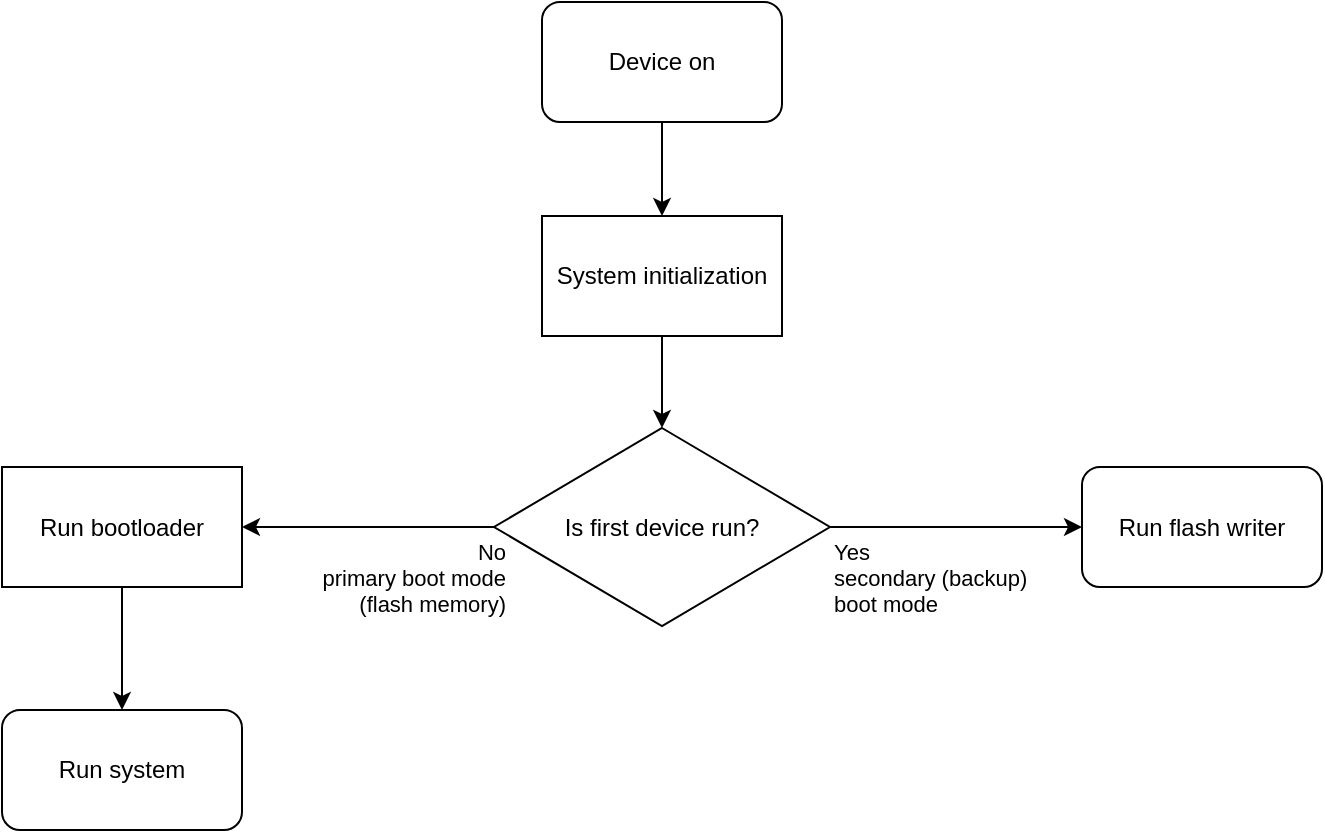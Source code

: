<mxfile scale="3" border="0">
    <diagram id="LzTGRrPrDBO6Tm46XuKC" name="Page-1">
        <mxGraphModel dx="1844" dy="1139" grid="0" gridSize="10" guides="1" tooltips="1" connect="1" arrows="1" fold="1" page="0" pageScale="1" pageWidth="1600" pageHeight="1200" math="0" shadow="0">
            <root>
                <mxCell id="0"/>
                <mxCell id="1" parent="0"/>
                <mxCell id="233" style="edgeStyle=none;html=1;exitX=0.5;exitY=1;exitDx=0;exitDy=0;" parent="1" source="169" target="224" edge="1">
                    <mxGeometry relative="1" as="geometry"/>
                </mxCell>
                <mxCell id="169" value="Device on" style="rounded=1;whiteSpace=wrap;html=1;" parent="1" vertex="1">
                    <mxGeometry x="104" y="168" width="120" height="60" as="geometry"/>
                </mxCell>
                <mxCell id="228" style="edgeStyle=none;html=1;exitX=1;exitY=0.5;exitDx=0;exitDy=0;" parent="1" source="221" target="225" edge="1">
                    <mxGeometry relative="1" as="geometry"/>
                </mxCell>
                <mxCell id="229" value="Yes&lt;div&gt;secondary (backup)&lt;/div&gt;&lt;div&gt;boot mode&lt;/div&gt;" style="edgeLabel;html=1;align=left;verticalAlign=middle;resizable=0;points=[];" parent="228" vertex="1" connectable="0">
                    <mxGeometry x="-0.653" y="1" relative="1" as="geometry">
                        <mxPoint x="-22" y="26" as="offset"/>
                    </mxGeometry>
                </mxCell>
                <mxCell id="230" style="edgeStyle=none;html=1;exitX=0;exitY=0.5;exitDx=0;exitDy=0;" parent="1" source="221" target="226" edge="1">
                    <mxGeometry relative="1" as="geometry"/>
                </mxCell>
                <mxCell id="231" value="No&lt;div&gt;primary boot mode&lt;br&gt;(flash memory)&lt;/div&gt;" style="edgeLabel;html=1;align=right;verticalAlign=middle;resizable=0;points=[];" parent="230" vertex="1" connectable="0">
                    <mxGeometry x="-0.117" y="-1" relative="1" as="geometry">
                        <mxPoint x="62" y="26" as="offset"/>
                    </mxGeometry>
                </mxCell>
                <mxCell id="221" value="Is first device run?" style="rhombus;whiteSpace=wrap;html=1;" parent="1" vertex="1">
                    <mxGeometry x="80" y="381" width="168" height="99" as="geometry"/>
                </mxCell>
                <mxCell id="234" style="edgeStyle=none;html=1;exitX=0.5;exitY=1;exitDx=0;exitDy=0;" parent="1" source="224" target="221" edge="1">
                    <mxGeometry relative="1" as="geometry"/>
                </mxCell>
                <mxCell id="224" value="System initialization" style="rounded=0;whiteSpace=wrap;html=1;" parent="1" vertex="1">
                    <mxGeometry x="104" y="275" width="120" height="60" as="geometry"/>
                </mxCell>
                <mxCell id="225" value="Run flash writer" style="rounded=1;whiteSpace=wrap;html=1;" parent="1" vertex="1">
                    <mxGeometry x="374" y="400.5" width="120" height="60" as="geometry"/>
                </mxCell>
                <mxCell id="232" style="edgeStyle=none;html=1;" parent="1" source="226" target="227" edge="1">
                    <mxGeometry relative="1" as="geometry"/>
                </mxCell>
                <mxCell id="226" value="Run bootloader" style="rounded=0;whiteSpace=wrap;html=1;" parent="1" vertex="1">
                    <mxGeometry x="-166" y="400.5" width="120" height="60" as="geometry"/>
                </mxCell>
                <mxCell id="227" value="Run system" style="rounded=1;whiteSpace=wrap;html=1;" parent="1" vertex="1">
                    <mxGeometry x="-166" y="522" width="120" height="60" as="geometry"/>
                </mxCell>
            </root>
        </mxGraphModel>
    </diagram>
</mxfile>